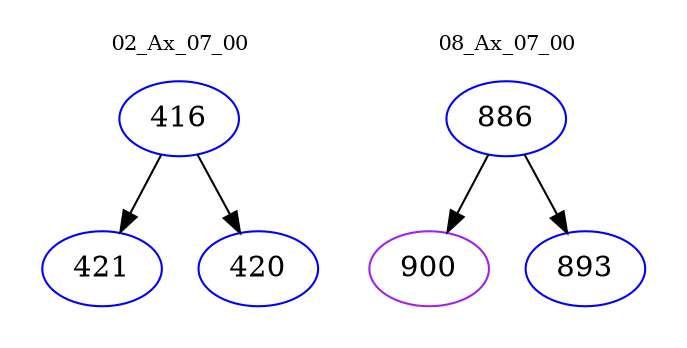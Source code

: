 digraph{
subgraph cluster_0 {
color = white
label = "02_Ax_07_00";
fontsize=10;
T0_416 [label="416", color="blue"]
T0_416 -> T0_421 [color="black"]
T0_421 [label="421", color="blue"]
T0_416 -> T0_420 [color="black"]
T0_420 [label="420", color="blue"]
}
subgraph cluster_1 {
color = white
label = "08_Ax_07_00";
fontsize=10;
T1_886 [label="886", color="blue"]
T1_886 -> T1_900 [color="black"]
T1_900 [label="900", color="purple"]
T1_886 -> T1_893 [color="black"]
T1_893 [label="893", color="blue"]
}
}
